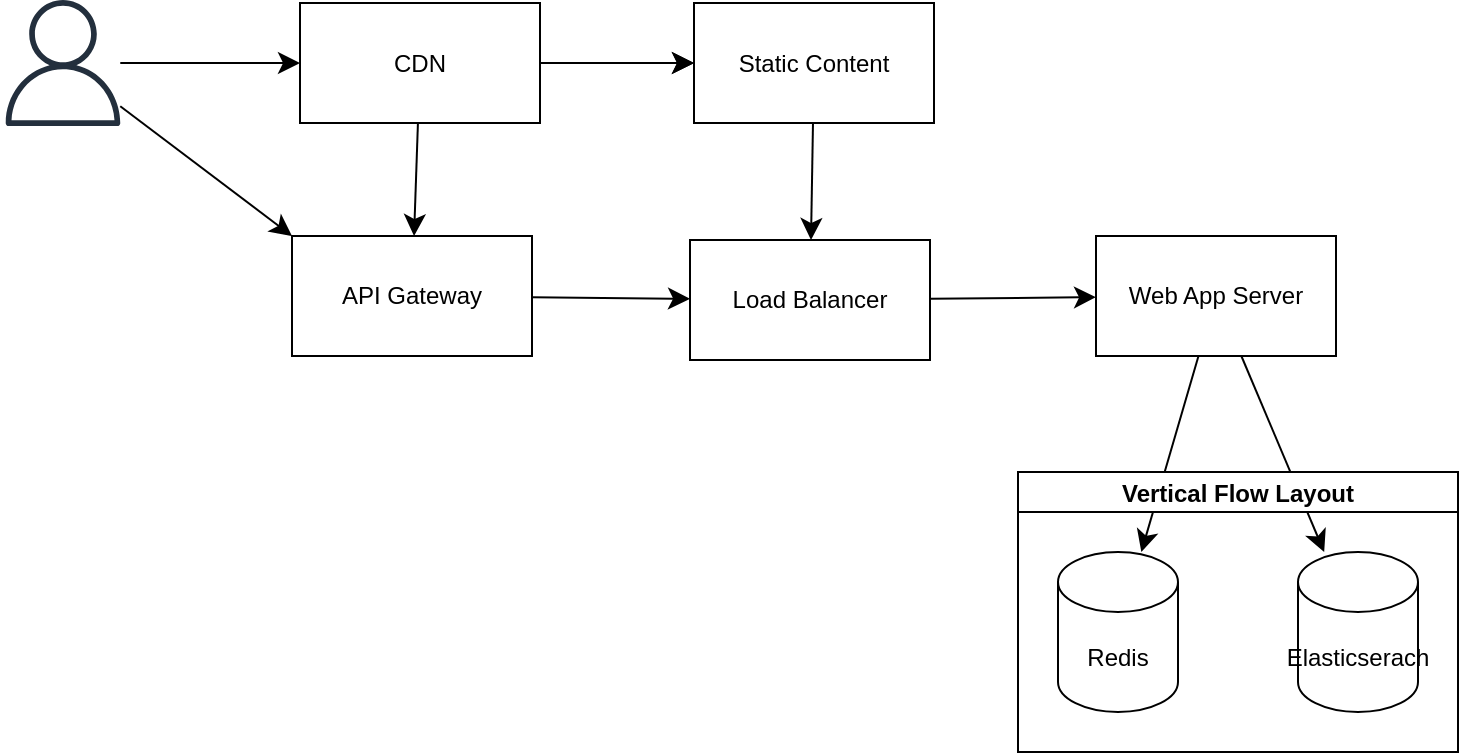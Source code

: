 <mxfile version="24.7.17">
  <diagram name="Página-1" id="Ft1Fhtj1E9fF1F4gTNqM">
    <mxGraphModel dx="1238" dy="935" grid="0" gridSize="10" guides="1" tooltips="1" connect="1" arrows="1" fold="1" page="0" pageScale="1" pageWidth="827" pageHeight="1169" math="0" shadow="0">
      <root>
        <mxCell id="0" />
        <mxCell id="1" parent="0" />
        <mxCell id="Ux4RUECBiBFG8NEq2FT6-3" value="" style="edgeStyle=none;curved=1;rounded=0;orthogonalLoop=1;jettySize=auto;html=1;fontSize=12;startSize=8;endSize=8;" edge="1" parent="1" source="Ux4RUECBiBFG8NEq2FT6-1" target="Ux4RUECBiBFG8NEq2FT6-2">
          <mxGeometry relative="1" as="geometry" />
        </mxCell>
        <mxCell id="Ux4RUECBiBFG8NEq2FT6-1" value="" style="sketch=0;outlineConnect=0;fontColor=#232F3E;gradientColor=none;fillColor=#232F3D;strokeColor=none;dashed=0;verticalLabelPosition=bottom;verticalAlign=top;align=center;html=1;fontSize=12;fontStyle=0;aspect=fixed;pointerEvents=1;shape=mxgraph.aws4.user;" vertex="1" parent="1">
          <mxGeometry x="-112" y="58" width="63" height="63" as="geometry" />
        </mxCell>
        <mxCell id="Ux4RUECBiBFG8NEq2FT6-5" value="" style="edgeStyle=none;curved=1;rounded=0;orthogonalLoop=1;jettySize=auto;html=1;fontSize=12;startSize=8;endSize=8;" edge="1" parent="1" source="Ux4RUECBiBFG8NEq2FT6-2" target="Ux4RUECBiBFG8NEq2FT6-4">
          <mxGeometry relative="1" as="geometry" />
        </mxCell>
        <mxCell id="Ux4RUECBiBFG8NEq2FT6-6" value="" style="edgeStyle=none;curved=1;rounded=0;orthogonalLoop=1;jettySize=auto;html=1;fontSize=12;startSize=8;endSize=8;" edge="1" parent="1" source="Ux4RUECBiBFG8NEq2FT6-2" target="Ux4RUECBiBFG8NEq2FT6-4">
          <mxGeometry relative="1" as="geometry" />
        </mxCell>
        <mxCell id="Ux4RUECBiBFG8NEq2FT6-8" value="" style="edgeStyle=none;curved=1;rounded=0;orthogonalLoop=1;jettySize=auto;html=1;fontSize=12;startSize=8;endSize=8;" edge="1" parent="1" source="Ux4RUECBiBFG8NEq2FT6-2" target="Ux4RUECBiBFG8NEq2FT6-7">
          <mxGeometry relative="1" as="geometry" />
        </mxCell>
        <mxCell id="Ux4RUECBiBFG8NEq2FT6-2" value="CDN" style="rounded=0;whiteSpace=wrap;html=1;" vertex="1" parent="1">
          <mxGeometry x="38" y="59.5" width="120" height="60" as="geometry" />
        </mxCell>
        <mxCell id="Ux4RUECBiBFG8NEq2FT6-34" style="edgeStyle=none;curved=1;rounded=0;orthogonalLoop=1;jettySize=auto;html=1;fontSize=12;startSize=8;endSize=8;" edge="1" parent="1" source="Ux4RUECBiBFG8NEq2FT6-4" target="Ux4RUECBiBFG8NEq2FT6-10">
          <mxGeometry relative="1" as="geometry" />
        </mxCell>
        <mxCell id="Ux4RUECBiBFG8NEq2FT6-4" value="Static Content" style="rounded=0;whiteSpace=wrap;html=1;" vertex="1" parent="1">
          <mxGeometry x="235" y="59.5" width="120" height="60" as="geometry" />
        </mxCell>
        <mxCell id="Ux4RUECBiBFG8NEq2FT6-11" value="" style="edgeStyle=none;curved=1;rounded=0;orthogonalLoop=1;jettySize=auto;html=1;fontSize=12;startSize=8;endSize=8;" edge="1" parent="1" source="Ux4RUECBiBFG8NEq2FT6-7" target="Ux4RUECBiBFG8NEq2FT6-10">
          <mxGeometry relative="1" as="geometry" />
        </mxCell>
        <mxCell id="Ux4RUECBiBFG8NEq2FT6-7" value="API Gateway" style="rounded=0;whiteSpace=wrap;html=1;" vertex="1" parent="1">
          <mxGeometry x="34" y="176" width="120" height="60" as="geometry" />
        </mxCell>
        <mxCell id="Ux4RUECBiBFG8NEq2FT6-13" value="" style="edgeStyle=none;curved=1;rounded=0;orthogonalLoop=1;jettySize=auto;html=1;fontSize=12;startSize=8;endSize=8;" edge="1" parent="1" source="Ux4RUECBiBFG8NEq2FT6-10" target="Ux4RUECBiBFG8NEq2FT6-12">
          <mxGeometry relative="1" as="geometry" />
        </mxCell>
        <mxCell id="Ux4RUECBiBFG8NEq2FT6-10" value="Load Balancer" style="rounded=0;whiteSpace=wrap;html=1;" vertex="1" parent="1">
          <mxGeometry x="233" y="178" width="120" height="60" as="geometry" />
        </mxCell>
        <mxCell id="Ux4RUECBiBFG8NEq2FT6-14" value="" style="edgeStyle=none;curved=1;rounded=0;orthogonalLoop=1;jettySize=auto;html=1;fontSize=12;startSize=8;endSize=8;" edge="1" parent="1" source="Ux4RUECBiBFG8NEq2FT6-12" target="Ux4RUECBiBFG8NEq2FT6-9">
          <mxGeometry relative="1" as="geometry" />
        </mxCell>
        <mxCell id="Ux4RUECBiBFG8NEq2FT6-12" value="Web App Server" style="rounded=0;whiteSpace=wrap;html=1;" vertex="1" parent="1">
          <mxGeometry x="436" y="176" width="120" height="60" as="geometry" />
        </mxCell>
        <mxCell id="Ux4RUECBiBFG8NEq2FT6-35" style="edgeStyle=none;curved=1;rounded=0;orthogonalLoop=1;jettySize=auto;html=1;entryX=0;entryY=0;entryDx=0;entryDy=0;fontSize=12;startSize=8;endSize=8;" edge="1" parent="1" source="Ux4RUECBiBFG8NEq2FT6-1" target="Ux4RUECBiBFG8NEq2FT6-7">
          <mxGeometry relative="1" as="geometry" />
        </mxCell>
        <mxCell id="Ux4RUECBiBFG8NEq2FT6-36" value="" style="edgeStyle=none;curved=1;rounded=0;orthogonalLoop=1;jettySize=auto;html=1;fontSize=12;startSize=8;endSize=8;" edge="1" target="Ux4RUECBiBFG8NEq2FT6-49" source="Ux4RUECBiBFG8NEq2FT6-12" parent="1">
          <mxGeometry relative="1" as="geometry">
            <mxPoint x="1240" y="426" as="sourcePoint" />
            <mxPoint x="601.198" y="363" as="targetPoint" />
          </mxGeometry>
        </mxCell>
        <mxCell id="Ux4RUECBiBFG8NEq2FT6-38" value="Vertical Flow Layout" style="swimlane;startSize=20;horizontal=1;childLayout=flowLayout;flowOrientation=north;resizable=0;interRankCellSpacing=50;containerType=tree;fontSize=12;" vertex="1" parent="1">
          <mxGeometry x="397" y="294" width="220" height="140" as="geometry" />
        </mxCell>
        <mxCell id="Ux4RUECBiBFG8NEq2FT6-9" value="Redis" style="shape=cylinder3;whiteSpace=wrap;html=1;boundedLbl=1;backgroundOutline=1;size=15;" vertex="1" parent="Ux4RUECBiBFG8NEq2FT6-38">
          <mxGeometry x="20" y="40" width="60" height="80" as="geometry" />
        </mxCell>
        <mxCell id="Ux4RUECBiBFG8NEq2FT6-49" value="Elasticserach" style="shape=cylinder3;whiteSpace=wrap;html=1;boundedLbl=1;backgroundOutline=1;size=15;" vertex="1" parent="Ux4RUECBiBFG8NEq2FT6-38">
          <mxGeometry x="140" y="40" width="60" height="80" as="geometry" />
        </mxCell>
      </root>
    </mxGraphModel>
  </diagram>
</mxfile>
